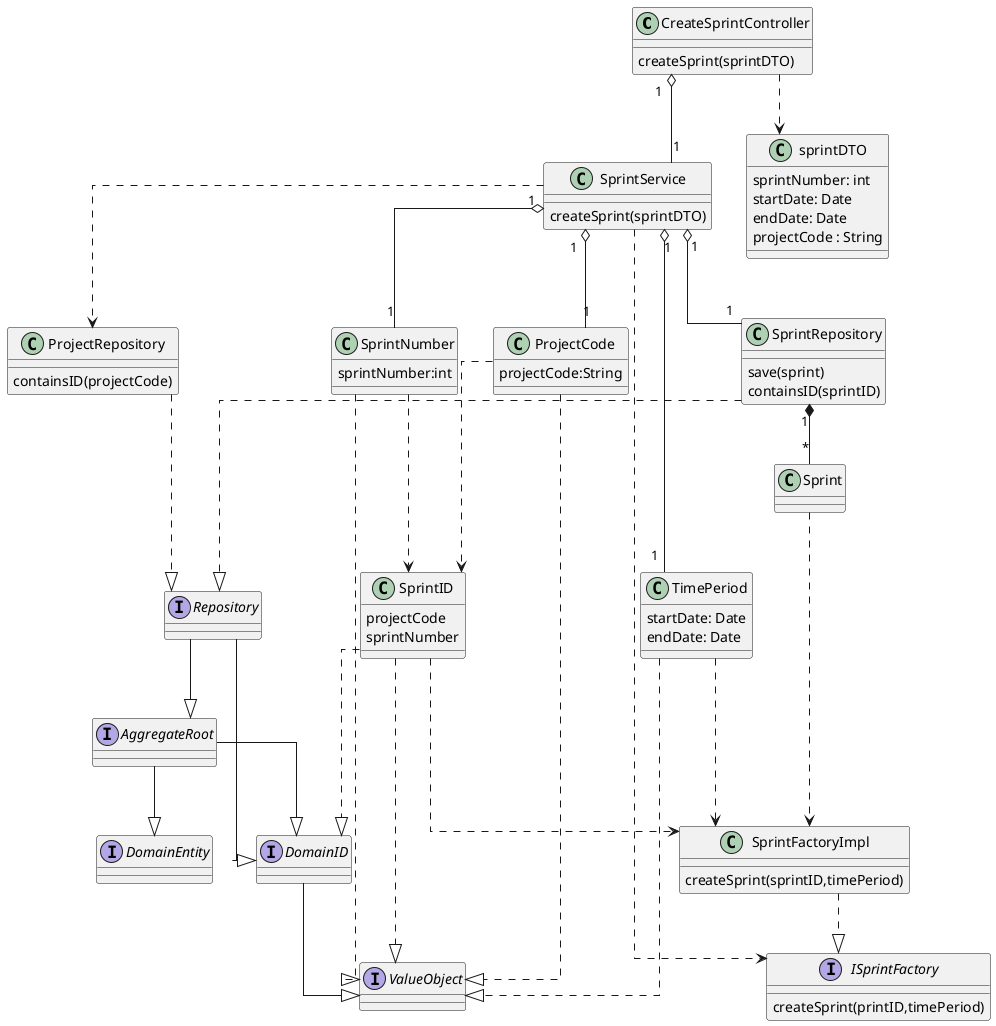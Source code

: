 @startuml

skinparam linetype ortho

class CreateSprintController {
createSprint(sprintDTO)
}

class SprintService {
createSprint(sprintDTO)
}

class ProjectRepository {
containsID(projectCode)
}

class SprintRepository {
save(sprint)
containsID(sprintID)
}


class ProjectCode {
projectCode:String
}

class SprintFactoryImpl {
createSprint(sprintID,timePeriod)
}

class TimePeriod {
startDate: Date
endDate: Date
}

class Sprint{
}

class SprintNumber{
sprintNumber:int
}

class SprintID{
projectCode
sprintNumber
}


class sprintDTO {
sprintNumber: int
startDate: Date
endDate: Date
projectCode : String
}



interface ISprintFactory {
createSprint(printID,timePeriod)
}

interface ValueObject {
}

interface DomainID {
}

interface Repository {
}

interface AggregateRoot {
}

interface DomainEntity {
}



CreateSprintController "1" o-- "1" SprintService
CreateSprintController ..> sprintDTO


SprintService "1" o-- "1" ProjectCode
SprintService "1" o-- "1" SprintNumber
SprintService "1" o-- "1" TimePeriod
SprintService "1" o-- "1" SprintRepository
SprintService ..>  ProjectRepository
SprintService ..> ISprintFactory

SprintRepository "1" *-- "*" Sprint

SprintFactoryImpl ..|> ISprintFactory

Sprint -..> SprintFactoryImpl

TimePeriod -..> SprintFactoryImpl

SprintID  -..> SprintFactoryImpl

SprintNumber -..> SprintID

ProjectCode -..> SprintID




ProjectRepository -..|> Repository
SprintRepository -..|> Repository


Repository --|> DomainID
AggregateRoot --|> DomainID
SprintID -..|> DomainID

Repository --|> AggregateRoot

AggregateRoot --|> DomainEntity


DomainID --|> ValueObject
TimePeriod -..|> ValueObject
SprintNumber -..|> ValueObject
SprintID -..|> ValueObject
ProjectCode -..|> ValueObject







@enduml